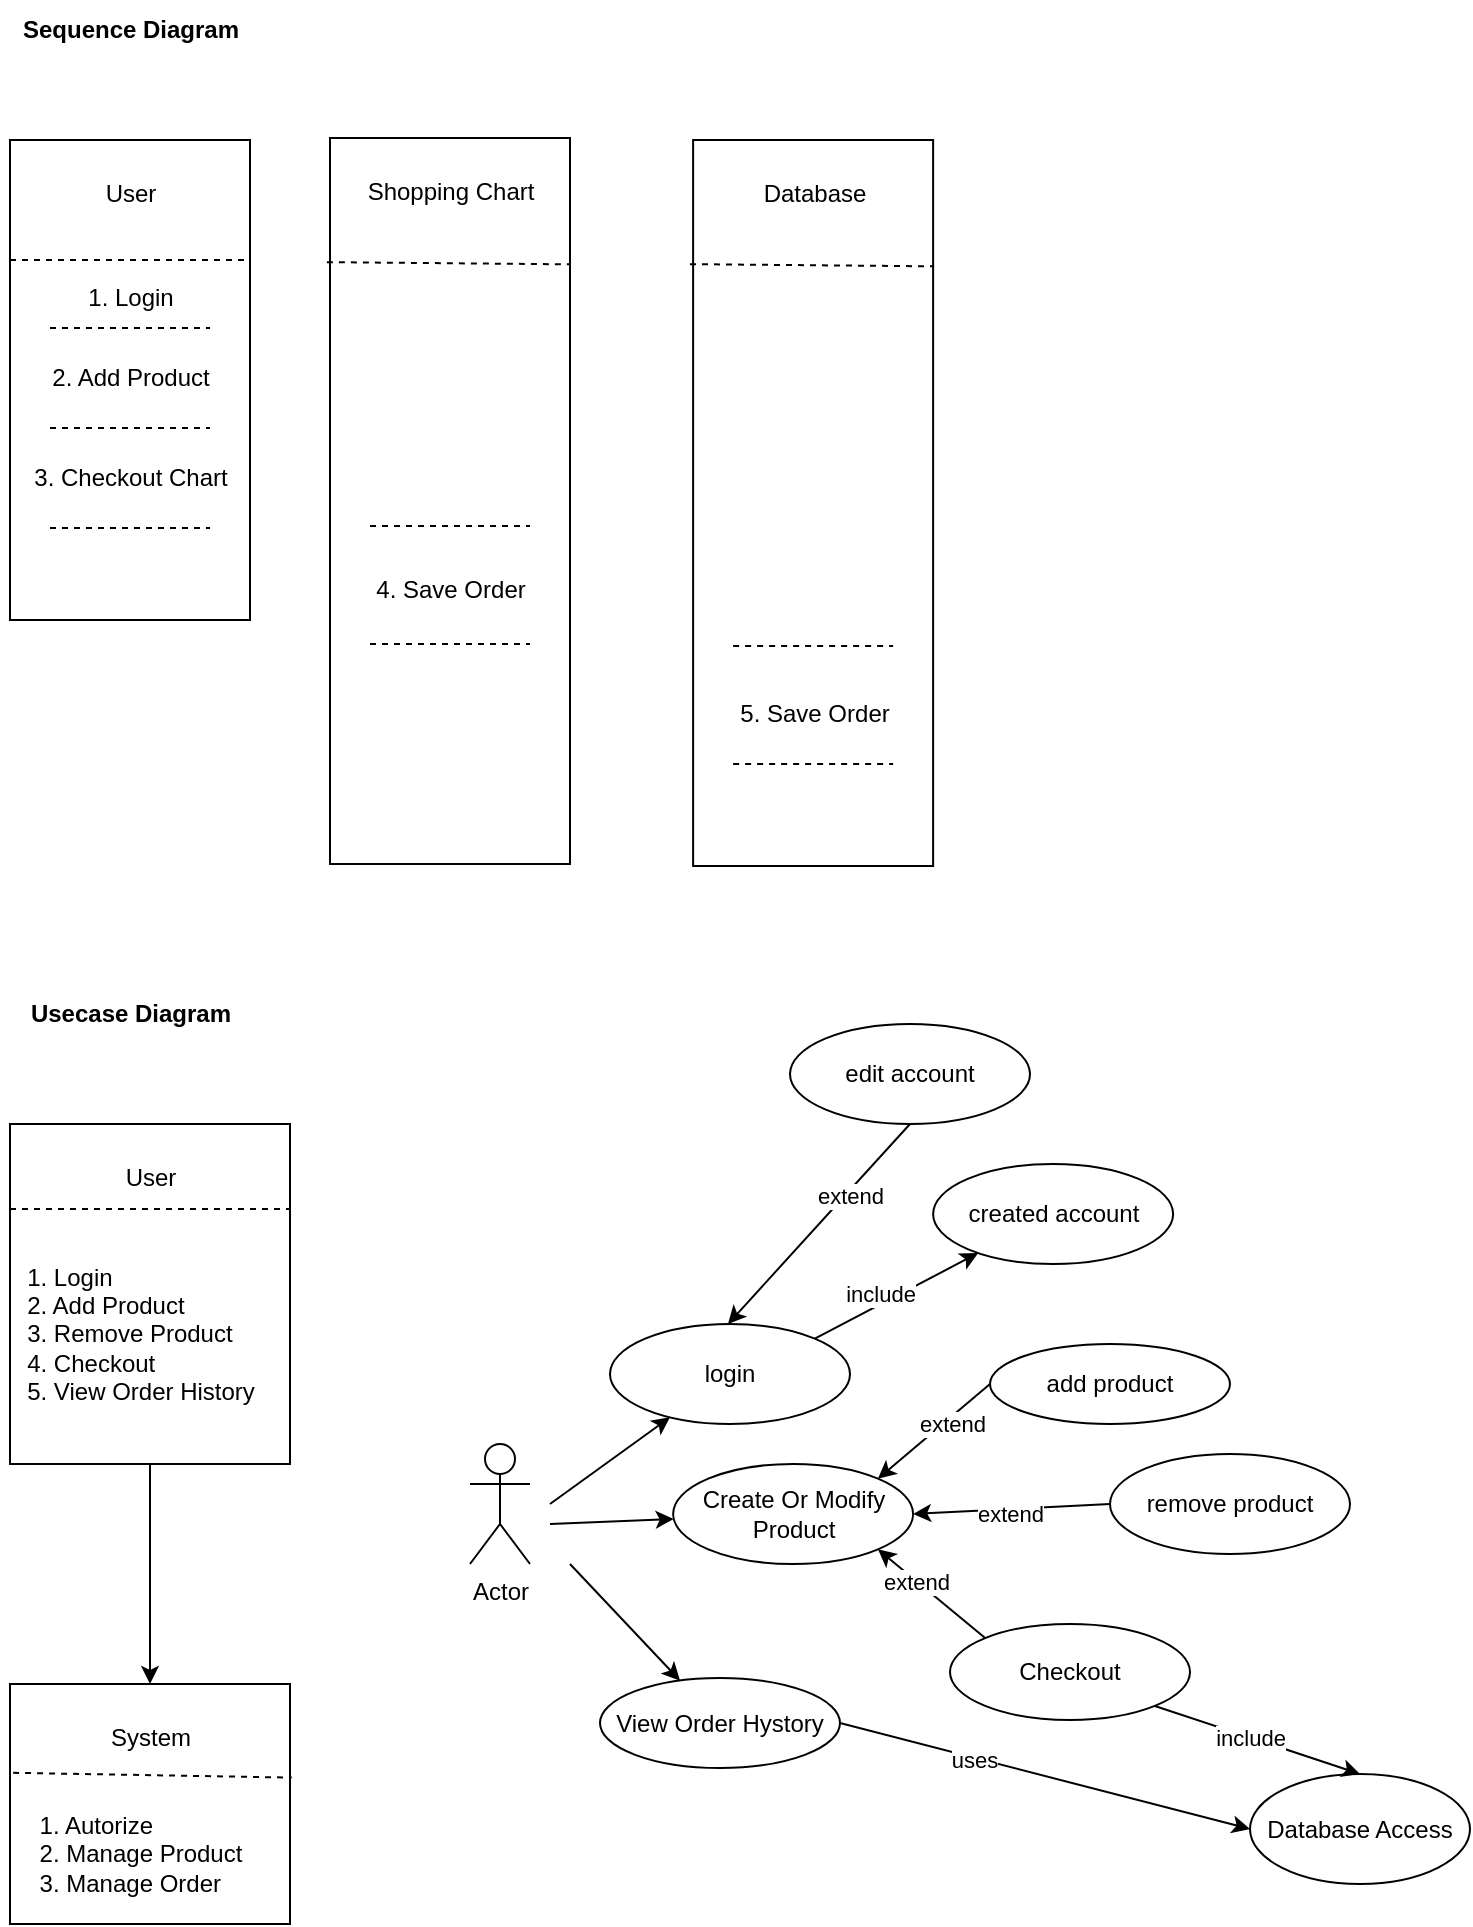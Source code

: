 <mxfile version="21.3.5" type="github">
  <diagram name="Page-1" id="drj0vsMXfJXtoi-SD7gC">
    <mxGraphModel dx="1194" dy="693" grid="1" gridSize="10" guides="1" tooltips="1" connect="1" arrows="1" fold="1" page="1" pageScale="1" pageWidth="850" pageHeight="1100" math="0" shadow="0">
      <root>
        <mxCell id="0" />
        <mxCell id="1" parent="0" />
        <mxCell id="tR31IyH4_g7QUJEdN4HO-19" value="" style="rounded=0;whiteSpace=wrap;html=1;" parent="1" vertex="1">
          <mxGeometry x="70" y="138" width="120" height="240" as="geometry" />
        </mxCell>
        <mxCell id="tR31IyH4_g7QUJEdN4HO-20" value="User" style="text;html=1;align=center;verticalAlign=middle;resizable=0;points=[];autosize=1;strokeColor=none;fillColor=none;" parent="1" vertex="1">
          <mxGeometry x="105" y="150" width="50" height="30" as="geometry" />
        </mxCell>
        <mxCell id="tR31IyH4_g7QUJEdN4HO-21" value="1. Login" style="text;html=1;align=center;verticalAlign=middle;resizable=0;points=[];autosize=1;strokeColor=none;fillColor=none;" parent="1" vertex="1">
          <mxGeometry x="95" y="202" width="70" height="30" as="geometry" />
        </mxCell>
        <mxCell id="tR31IyH4_g7QUJEdN4HO-22" value="" style="endArrow=none;dashed=1;html=1;rounded=0;" parent="1" edge="1">
          <mxGeometry width="50" height="50" relative="1" as="geometry">
            <mxPoint x="90" y="232" as="sourcePoint" />
            <mxPoint x="170" y="232" as="targetPoint" />
          </mxGeometry>
        </mxCell>
        <mxCell id="tR31IyH4_g7QUJEdN4HO-23" value="2. Add Product" style="text;html=1;align=center;verticalAlign=middle;resizable=0;points=[];autosize=1;strokeColor=none;fillColor=none;" parent="1" vertex="1">
          <mxGeometry x="80" y="242" width="100" height="30" as="geometry" />
        </mxCell>
        <mxCell id="tR31IyH4_g7QUJEdN4HO-24" value="" style="endArrow=none;dashed=1;html=1;rounded=0;" parent="1" edge="1">
          <mxGeometry width="50" height="50" relative="1" as="geometry">
            <mxPoint x="90" y="282" as="sourcePoint" />
            <mxPoint x="170" y="282" as="targetPoint" />
          </mxGeometry>
        </mxCell>
        <mxCell id="tR31IyH4_g7QUJEdN4HO-25" value="3. Checkout Chart" style="text;html=1;align=center;verticalAlign=middle;resizable=0;points=[];autosize=1;strokeColor=none;fillColor=none;" parent="1" vertex="1">
          <mxGeometry x="70" y="292" width="120" height="30" as="geometry" />
        </mxCell>
        <mxCell id="tR31IyH4_g7QUJEdN4HO-26" value="" style="endArrow=none;dashed=1;html=1;rounded=0;" parent="1" edge="1">
          <mxGeometry width="50" height="50" relative="1" as="geometry">
            <mxPoint x="90" y="332" as="sourcePoint" />
            <mxPoint x="170" y="332" as="targetPoint" />
          </mxGeometry>
        </mxCell>
        <mxCell id="tR31IyH4_g7QUJEdN4HO-27" value="" style="endArrow=none;dashed=1;html=1;rounded=0;exitX=0;exitY=0.25;exitDx=0;exitDy=0;entryX=1;entryY=0.25;entryDx=0;entryDy=0;" parent="1" source="tR31IyH4_g7QUJEdN4HO-19" target="tR31IyH4_g7QUJEdN4HO-19" edge="1">
          <mxGeometry width="50" height="50" relative="1" as="geometry">
            <mxPoint x="400" y="430" as="sourcePoint" />
            <mxPoint x="450" y="380" as="targetPoint" />
          </mxGeometry>
        </mxCell>
        <mxCell id="tR31IyH4_g7QUJEdN4HO-28" value="" style="rounded=0;whiteSpace=wrap;html=1;" parent="1" vertex="1">
          <mxGeometry x="230" y="137" width="120" height="363" as="geometry" />
        </mxCell>
        <mxCell id="tR31IyH4_g7QUJEdN4HO-29" value="Shopping Chart" style="text;html=1;align=center;verticalAlign=middle;resizable=0;points=[];autosize=1;strokeColor=none;fillColor=none;" parent="1" vertex="1">
          <mxGeometry x="235" y="149" width="110" height="30" as="geometry" />
        </mxCell>
        <mxCell id="tR31IyH4_g7QUJEdN4HO-34" value="4. Save Order" style="text;html=1;align=center;verticalAlign=middle;resizable=0;points=[];autosize=1;strokeColor=none;fillColor=none;" parent="1" vertex="1">
          <mxGeometry x="240" y="348" width="100" height="30" as="geometry" />
        </mxCell>
        <mxCell id="tR31IyH4_g7QUJEdN4HO-35" value="" style="endArrow=none;dashed=1;html=1;rounded=0;" parent="1" edge="1">
          <mxGeometry width="50" height="50" relative="1" as="geometry">
            <mxPoint x="250" y="331" as="sourcePoint" />
            <mxPoint x="330" y="331" as="targetPoint" />
          </mxGeometry>
        </mxCell>
        <mxCell id="tR31IyH4_g7QUJEdN4HO-36" value="" style="endArrow=none;dashed=1;html=1;rounded=0;exitX=-0.013;exitY=0.171;exitDx=0;exitDy=0;entryX=1;entryY=0.174;entryDx=0;entryDy=0;exitPerimeter=0;entryPerimeter=0;" parent="1" source="tR31IyH4_g7QUJEdN4HO-28" target="tR31IyH4_g7QUJEdN4HO-28" edge="1">
          <mxGeometry width="50" height="50" relative="1" as="geometry">
            <mxPoint x="560" y="429" as="sourcePoint" />
            <mxPoint x="610" y="379" as="targetPoint" />
          </mxGeometry>
        </mxCell>
        <mxCell id="tR31IyH4_g7QUJEdN4HO-37" value="" style="endArrow=none;dashed=1;html=1;rounded=0;" parent="1" edge="1">
          <mxGeometry width="50" height="50" relative="1" as="geometry">
            <mxPoint x="250" y="390" as="sourcePoint" />
            <mxPoint x="330" y="390" as="targetPoint" />
          </mxGeometry>
        </mxCell>
        <mxCell id="tR31IyH4_g7QUJEdN4HO-38" value="" style="rounded=0;whiteSpace=wrap;html=1;" parent="1" vertex="1">
          <mxGeometry x="411.56" y="138" width="120" height="363" as="geometry" />
        </mxCell>
        <mxCell id="tR31IyH4_g7QUJEdN4HO-39" value="Database" style="text;html=1;align=center;verticalAlign=middle;resizable=0;points=[];autosize=1;strokeColor=none;fillColor=none;" parent="1" vertex="1">
          <mxGeometry x="436.56" y="150" width="70" height="30" as="geometry" />
        </mxCell>
        <mxCell id="tR31IyH4_g7QUJEdN4HO-40" value="5. Save Order" style="text;html=1;align=center;verticalAlign=middle;resizable=0;points=[];autosize=1;strokeColor=none;fillColor=none;" parent="1" vertex="1">
          <mxGeometry x="421.56" y="410" width="100" height="30" as="geometry" />
        </mxCell>
        <mxCell id="tR31IyH4_g7QUJEdN4HO-41" value="" style="endArrow=none;dashed=1;html=1;rounded=0;" parent="1" edge="1">
          <mxGeometry width="50" height="50" relative="1" as="geometry">
            <mxPoint x="431.56" y="450" as="sourcePoint" />
            <mxPoint x="511.56" y="450" as="targetPoint" />
          </mxGeometry>
        </mxCell>
        <mxCell id="tR31IyH4_g7QUJEdN4HO-42" value="" style="endArrow=none;dashed=1;html=1;rounded=0;exitX=-0.013;exitY=0.171;exitDx=0;exitDy=0;entryX=1;entryY=0.174;entryDx=0;entryDy=0;exitPerimeter=0;entryPerimeter=0;" parent="1" source="tR31IyH4_g7QUJEdN4HO-38" target="tR31IyH4_g7QUJEdN4HO-38" edge="1">
          <mxGeometry width="50" height="50" relative="1" as="geometry">
            <mxPoint x="741.56" y="430" as="sourcePoint" />
            <mxPoint x="791.56" y="380" as="targetPoint" />
          </mxGeometry>
        </mxCell>
        <mxCell id="tR31IyH4_g7QUJEdN4HO-43" value="" style="endArrow=none;dashed=1;html=1;rounded=0;" parent="1" edge="1">
          <mxGeometry width="50" height="50" relative="1" as="geometry">
            <mxPoint x="431.56" y="391" as="sourcePoint" />
            <mxPoint x="511.56" y="391" as="targetPoint" />
          </mxGeometry>
        </mxCell>
        <mxCell id="tR31IyH4_g7QUJEdN4HO-44" value="Sequence Diagram" style="text;html=1;align=center;verticalAlign=middle;resizable=0;points=[];autosize=1;strokeColor=none;fillColor=none;fontStyle=1" parent="1" vertex="1">
          <mxGeometry x="65" y="68" width="130" height="30" as="geometry" />
        </mxCell>
        <mxCell id="tR31IyH4_g7QUJEdN4HO-45" value="" style="rounded=0;whiteSpace=wrap;html=1;" parent="1" vertex="1">
          <mxGeometry x="70" y="630" width="140" height="170" as="geometry" />
        </mxCell>
        <mxCell id="tR31IyH4_g7QUJEdN4HO-46" value="User" style="text;html=1;align=center;verticalAlign=middle;resizable=0;points=[];autosize=1;strokeColor=none;fillColor=none;" parent="1" vertex="1">
          <mxGeometry x="115" y="642" width="50" height="30" as="geometry" />
        </mxCell>
        <mxCell id="tR31IyH4_g7QUJEdN4HO-51" value="&lt;div style=&quot;text-align: left;&quot;&gt;&lt;span style=&quot;background-color: initial;&quot;&gt;1. Login&lt;/span&gt;&lt;/div&gt;&lt;div style=&quot;text-align: left;&quot;&gt;&lt;span style=&quot;background-color: initial;&quot;&gt;2. Add Product&lt;/span&gt;&lt;/div&gt;&lt;div style=&quot;text-align: left;&quot;&gt;&lt;span style=&quot;background-color: initial;&quot;&gt;3. Remove Product&lt;/span&gt;&lt;/div&gt;&lt;div style=&quot;text-align: left;&quot;&gt;&lt;span style=&quot;background-color: initial;&quot;&gt;4. Checkout&lt;/span&gt;&lt;/div&gt;&lt;div style=&quot;text-align: left;&quot;&gt;&lt;span style=&quot;background-color: initial;&quot;&gt;5. View Order History&lt;/span&gt;&lt;/div&gt;" style="text;html=1;align=center;verticalAlign=middle;resizable=0;points=[];autosize=1;strokeColor=none;fillColor=none;" parent="1" vertex="1">
          <mxGeometry x="65" y="690" width="140" height="90" as="geometry" />
        </mxCell>
        <mxCell id="tR31IyH4_g7QUJEdN4HO-53" value="" style="endArrow=none;dashed=1;html=1;rounded=0;exitX=0;exitY=0.25;exitDx=0;exitDy=0;entryX=1;entryY=0.25;entryDx=0;entryDy=0;" parent="1" source="tR31IyH4_g7QUJEdN4HO-45" target="tR31IyH4_g7QUJEdN4HO-45" edge="1">
          <mxGeometry width="50" height="50" relative="1" as="geometry">
            <mxPoint x="400" y="922" as="sourcePoint" />
            <mxPoint x="450" y="872" as="targetPoint" />
          </mxGeometry>
        </mxCell>
        <mxCell id="tR31IyH4_g7QUJEdN4HO-66" value="Usecase Diagram" style="text;html=1;align=center;verticalAlign=middle;resizable=0;points=[];autosize=1;strokeColor=none;fillColor=none;fontStyle=1" parent="1" vertex="1">
          <mxGeometry x="70" y="560" width="120" height="30" as="geometry" />
        </mxCell>
        <mxCell id="tR31IyH4_g7QUJEdN4HO-72" value="" style="endArrow=classic;html=1;rounded=0;exitX=0.5;exitY=1;exitDx=0;exitDy=0;entryX=0.5;entryY=0;entryDx=0;entryDy=0;" parent="1" source="tR31IyH4_g7QUJEdN4HO-45" target="tR31IyH4_g7QUJEdN4HO-73" edge="1">
          <mxGeometry width="50" height="50" relative="1" as="geometry">
            <mxPoint x="400" y="480" as="sourcePoint" />
            <mxPoint x="140" y="904" as="targetPoint" />
          </mxGeometry>
        </mxCell>
        <mxCell id="tR31IyH4_g7QUJEdN4HO-73" value="" style="rounded=0;whiteSpace=wrap;html=1;" parent="1" vertex="1">
          <mxGeometry x="70" y="910" width="140" height="120" as="geometry" />
        </mxCell>
        <mxCell id="tR31IyH4_g7QUJEdN4HO-74" value="System" style="text;html=1;align=center;verticalAlign=middle;resizable=0;points=[];autosize=1;strokeColor=none;fillColor=none;" parent="1" vertex="1">
          <mxGeometry x="110" y="922" width="60" height="30" as="geometry" />
        </mxCell>
        <mxCell id="tR31IyH4_g7QUJEdN4HO-75" value="&lt;div style=&quot;text-align: left;&quot;&gt;&lt;span style=&quot;background-color: initial;&quot;&gt;1. Autorize&lt;/span&gt;&lt;/div&gt;&lt;div style=&quot;text-align: left;&quot;&gt;&lt;span style=&quot;background-color: initial;&quot;&gt;2. Manage Product&lt;/span&gt;&lt;/div&gt;&lt;div style=&quot;text-align: left;&quot;&gt;3. Manage Order&lt;/div&gt;" style="text;html=1;align=center;verticalAlign=middle;resizable=0;points=[];autosize=1;strokeColor=none;fillColor=none;" parent="1" vertex="1">
          <mxGeometry x="75" y="965" width="120" height="60" as="geometry" />
        </mxCell>
        <mxCell id="tR31IyH4_g7QUJEdN4HO-76" value="" style="endArrow=none;dashed=1;html=1;rounded=0;exitX=0.011;exitY=0.37;exitDx=0;exitDy=0;entryX=1.006;entryY=0.39;entryDx=0;entryDy=0;exitPerimeter=0;entryPerimeter=0;" parent="1" source="tR31IyH4_g7QUJEdN4HO-73" target="tR31IyH4_g7QUJEdN4HO-73" edge="1">
          <mxGeometry width="50" height="50" relative="1" as="geometry">
            <mxPoint x="400" y="1202" as="sourcePoint" />
            <mxPoint x="450" y="1152" as="targetPoint" />
          </mxGeometry>
        </mxCell>
        <mxCell id="CXKrlZWVGaFfPosZfKp2-1" value="Actor" style="shape=umlActor;verticalLabelPosition=bottom;verticalAlign=top;html=1;outlineConnect=0;" parent="1" vertex="1">
          <mxGeometry x="300" y="790" width="30" height="60" as="geometry" />
        </mxCell>
        <mxCell id="CXKrlZWVGaFfPosZfKp2-14" value="" style="endArrow=classic;html=1;rounded=0;" parent="1" target="CXKrlZWVGaFfPosZfKp2-15" edge="1">
          <mxGeometry width="50" height="50" relative="1" as="geometry">
            <mxPoint x="340" y="820" as="sourcePoint" />
            <mxPoint x="430" y="770" as="targetPoint" />
          </mxGeometry>
        </mxCell>
        <mxCell id="CXKrlZWVGaFfPosZfKp2-15" value="login" style="ellipse;whiteSpace=wrap;html=1;" parent="1" vertex="1">
          <mxGeometry x="370" y="730" width="120" height="50" as="geometry" />
        </mxCell>
        <mxCell id="CXKrlZWVGaFfPosZfKp2-16" value="" style="endArrow=classic;html=1;rounded=0;exitX=1;exitY=0;exitDx=0;exitDy=0;" parent="1" source="CXKrlZWVGaFfPosZfKp2-15" target="CXKrlZWVGaFfPosZfKp2-17" edge="1">
          <mxGeometry width="50" height="50" relative="1" as="geometry">
            <mxPoint x="400" y="830" as="sourcePoint" />
            <mxPoint x="550" y="700" as="targetPoint" />
          </mxGeometry>
        </mxCell>
        <mxCell id="CXKrlZWVGaFfPosZfKp2-26" value="include" style="edgeLabel;html=1;align=center;verticalAlign=middle;resizable=0;points=[];" parent="CXKrlZWVGaFfPosZfKp2-16" vertex="1" connectable="0">
          <mxGeometry x="-0.463" y="1" relative="1" as="geometry">
            <mxPoint x="11" y="-10" as="offset" />
          </mxGeometry>
        </mxCell>
        <mxCell id="CXKrlZWVGaFfPosZfKp2-17" value="created account" style="ellipse;whiteSpace=wrap;html=1;" parent="1" vertex="1">
          <mxGeometry x="531.56" y="650" width="120" height="50" as="geometry" />
        </mxCell>
        <mxCell id="CXKrlZWVGaFfPosZfKp2-18" value="" style="endArrow=classic;html=1;rounded=0;" parent="1" target="CXKrlZWVGaFfPosZfKp2-19" edge="1">
          <mxGeometry width="50" height="50" relative="1" as="geometry">
            <mxPoint x="340" y="830" as="sourcePoint" />
            <mxPoint x="440" y="820" as="targetPoint" />
          </mxGeometry>
        </mxCell>
        <mxCell id="CXKrlZWVGaFfPosZfKp2-19" value="Create Or Modify Product" style="ellipse;whiteSpace=wrap;html=1;" parent="1" vertex="1">
          <mxGeometry x="401.56" y="800" width="120" height="50" as="geometry" />
        </mxCell>
        <mxCell id="CXKrlZWVGaFfPosZfKp2-20" value="" style="endArrow=classic;html=1;rounded=0;exitX=0;exitY=0.5;exitDx=0;exitDy=0;entryX=1;entryY=0;entryDx=0;entryDy=0;" parent="1" source="CXKrlZWVGaFfPosZfKp2-21" target="CXKrlZWVGaFfPosZfKp2-19" edge="1">
          <mxGeometry width="50" height="50" relative="1" as="geometry">
            <mxPoint x="400" y="830" as="sourcePoint" />
            <mxPoint x="520" y="930" as="targetPoint" />
          </mxGeometry>
        </mxCell>
        <mxCell id="CXKrlZWVGaFfPosZfKp2-22" value="extend" style="edgeLabel;html=1;align=center;verticalAlign=middle;resizable=0;points=[];" parent="CXKrlZWVGaFfPosZfKp2-20" vertex="1" connectable="0">
          <mxGeometry x="-0.382" y="1" relative="1" as="geometry">
            <mxPoint x="-3" y="4" as="offset" />
          </mxGeometry>
        </mxCell>
        <mxCell id="CXKrlZWVGaFfPosZfKp2-21" value="add product" style="ellipse;whiteSpace=wrap;html=1;" parent="1" vertex="1">
          <mxGeometry x="560" y="740" width="120" height="40" as="geometry" />
        </mxCell>
        <mxCell id="CXKrlZWVGaFfPosZfKp2-23" value="" style="endArrow=classic;html=1;rounded=0;entryX=1;entryY=0.5;entryDx=0;entryDy=0;exitX=0;exitY=0.5;exitDx=0;exitDy=0;" parent="1" source="CXKrlZWVGaFfPosZfKp2-24" target="CXKrlZWVGaFfPosZfKp2-19" edge="1">
          <mxGeometry width="50" height="50" relative="1" as="geometry">
            <mxPoint x="610" y="820" as="sourcePoint" />
            <mxPoint x="620" y="825" as="targetPoint" />
          </mxGeometry>
        </mxCell>
        <mxCell id="CXKrlZWVGaFfPosZfKp2-25" value="extend" style="edgeLabel;html=1;align=center;verticalAlign=middle;resizable=0;points=[];" parent="CXKrlZWVGaFfPosZfKp2-23" vertex="1" connectable="0">
          <mxGeometry x="0.227" y="4" relative="1" as="geometry">
            <mxPoint x="10" y="-2" as="offset" />
          </mxGeometry>
        </mxCell>
        <mxCell id="CXKrlZWVGaFfPosZfKp2-24" value="remove product" style="ellipse;whiteSpace=wrap;html=1;" parent="1" vertex="1">
          <mxGeometry x="620" y="795" width="120" height="50" as="geometry" />
        </mxCell>
        <mxCell id="CXKrlZWVGaFfPosZfKp2-28" value="Checkout" style="ellipse;whiteSpace=wrap;html=1;" parent="1" vertex="1">
          <mxGeometry x="540" y="880" width="120" height="48" as="geometry" />
        </mxCell>
        <mxCell id="CXKrlZWVGaFfPosZfKp2-30" value="" style="endArrow=classic;html=1;rounded=0;exitX=0;exitY=0;exitDx=0;exitDy=0;entryX=1;entryY=1;entryDx=0;entryDy=0;" parent="1" source="CXKrlZWVGaFfPosZfKp2-28" target="CXKrlZWVGaFfPosZfKp2-19" edge="1">
          <mxGeometry width="50" height="50" relative="1" as="geometry">
            <mxPoint x="400" y="830" as="sourcePoint" />
            <mxPoint x="450" y="780" as="targetPoint" />
          </mxGeometry>
        </mxCell>
        <mxCell id="CXKrlZWVGaFfPosZfKp2-31" value="extend" style="edgeLabel;html=1;align=center;verticalAlign=middle;resizable=0;points=[];" parent="CXKrlZWVGaFfPosZfKp2-30" vertex="1" connectable="0">
          <mxGeometry x="0.295" y="1" relative="1" as="geometry">
            <mxPoint as="offset" />
          </mxGeometry>
        </mxCell>
        <mxCell id="CXKrlZWVGaFfPosZfKp2-32" value="Database Access" style="ellipse;whiteSpace=wrap;html=1;" parent="1" vertex="1">
          <mxGeometry x="690" y="955" width="110" height="55" as="geometry" />
        </mxCell>
        <mxCell id="CXKrlZWVGaFfPosZfKp2-33" value="" style="endArrow=classic;html=1;rounded=0;exitX=1;exitY=1;exitDx=0;exitDy=0;entryX=0.5;entryY=0;entryDx=0;entryDy=0;" parent="1" source="CXKrlZWVGaFfPosZfKp2-28" target="CXKrlZWVGaFfPosZfKp2-32" edge="1">
          <mxGeometry width="50" height="50" relative="1" as="geometry">
            <mxPoint x="400" y="830" as="sourcePoint" />
            <mxPoint x="450" y="780" as="targetPoint" />
          </mxGeometry>
        </mxCell>
        <mxCell id="CXKrlZWVGaFfPosZfKp2-34" value="include" style="edgeLabel;html=1;align=center;verticalAlign=middle;resizable=0;points=[];" parent="CXKrlZWVGaFfPosZfKp2-33" vertex="1" connectable="0">
          <mxGeometry x="-0.38" y="-1" relative="1" as="geometry">
            <mxPoint x="16" y="4" as="offset" />
          </mxGeometry>
        </mxCell>
        <mxCell id="CXKrlZWVGaFfPosZfKp2-35" value="" style="endArrow=classic;html=1;rounded=0;" parent="1" target="CXKrlZWVGaFfPosZfKp2-37" edge="1">
          <mxGeometry width="50" height="50" relative="1" as="geometry">
            <mxPoint x="350" y="850" as="sourcePoint" />
            <mxPoint x="430" y="900" as="targetPoint" />
          </mxGeometry>
        </mxCell>
        <mxCell id="CXKrlZWVGaFfPosZfKp2-37" value="View Order Hystory" style="ellipse;whiteSpace=wrap;html=1;" parent="1" vertex="1">
          <mxGeometry x="365" y="907" width="120" height="45" as="geometry" />
        </mxCell>
        <mxCell id="CXKrlZWVGaFfPosZfKp2-39" value="" style="endArrow=classic;html=1;rounded=0;exitX=1;exitY=0.5;exitDx=0;exitDy=0;entryX=0;entryY=0.5;entryDx=0;entryDy=0;" parent="1" source="CXKrlZWVGaFfPosZfKp2-37" target="CXKrlZWVGaFfPosZfKp2-32" edge="1">
          <mxGeometry width="50" height="50" relative="1" as="geometry">
            <mxPoint x="400" y="830" as="sourcePoint" />
            <mxPoint x="450" y="780" as="targetPoint" />
          </mxGeometry>
        </mxCell>
        <mxCell id="CXKrlZWVGaFfPosZfKp2-40" value="uses" style="edgeLabel;html=1;align=center;verticalAlign=middle;resizable=0;points=[];" parent="CXKrlZWVGaFfPosZfKp2-39" vertex="1" connectable="0">
          <mxGeometry x="-0.346" y="-1" relative="1" as="geometry">
            <mxPoint as="offset" />
          </mxGeometry>
        </mxCell>
        <mxCell id="aKxEimnnEFkk580y-FPa-1" value="edit&amp;nbsp;account" style="ellipse;whiteSpace=wrap;html=1;" vertex="1" parent="1">
          <mxGeometry x="460.0" y="580" width="120" height="50" as="geometry" />
        </mxCell>
        <mxCell id="aKxEimnnEFkk580y-FPa-2" value="" style="endArrow=classic;html=1;rounded=0;exitX=0.5;exitY=1;exitDx=0;exitDy=0;entryX=1;entryY=0;entryDx=0;entryDy=0;" edge="1" parent="1" source="aKxEimnnEFkk580y-FPa-1">
          <mxGeometry width="50" height="50" relative="1" as="geometry">
            <mxPoint x="485" y="683" as="sourcePoint" />
            <mxPoint x="429" y="730" as="targetPoint" />
          </mxGeometry>
        </mxCell>
        <mxCell id="aKxEimnnEFkk580y-FPa-3" value="extend" style="edgeLabel;html=1;align=center;verticalAlign=middle;resizable=0;points=[];" vertex="1" connectable="0" parent="aKxEimnnEFkk580y-FPa-2">
          <mxGeometry x="-0.382" y="1" relative="1" as="geometry">
            <mxPoint x="-3" y="4" as="offset" />
          </mxGeometry>
        </mxCell>
      </root>
    </mxGraphModel>
  </diagram>
</mxfile>
